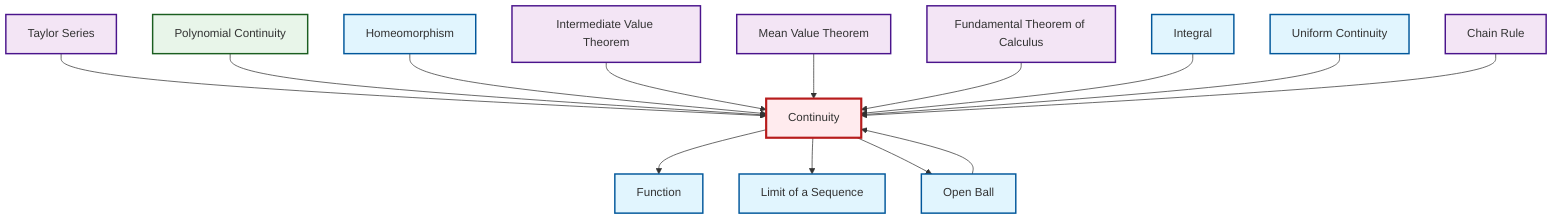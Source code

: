 graph TD
    classDef definition fill:#e1f5fe,stroke:#01579b,stroke-width:2px
    classDef theorem fill:#f3e5f5,stroke:#4a148c,stroke-width:2px
    classDef axiom fill:#fff3e0,stroke:#e65100,stroke-width:2px
    classDef example fill:#e8f5e9,stroke:#1b5e20,stroke-width:2px
    classDef current fill:#ffebee,stroke:#b71c1c,stroke-width:3px
    def-integral["Integral"]:::definition
    thm-chain-rule["Chain Rule"]:::theorem
    def-function["Function"]:::definition
    ex-polynomial-continuity["Polynomial Continuity"]:::example
    def-homeomorphism["Homeomorphism"]:::definition
    thm-intermediate-value["Intermediate Value Theorem"]:::theorem
    def-limit["Limit of a Sequence"]:::definition
    def-open-ball["Open Ball"]:::definition
    def-uniform-continuity["Uniform Continuity"]:::definition
    def-continuity["Continuity"]:::definition
    thm-mean-value["Mean Value Theorem"]:::theorem
    thm-fundamental-calculus["Fundamental Theorem of Calculus"]:::theorem
    thm-taylor-series["Taylor Series"]:::theorem
    thm-taylor-series --> def-continuity
    ex-polynomial-continuity --> def-continuity
    def-homeomorphism --> def-continuity
    def-continuity --> def-function
    def-continuity --> def-limit
    thm-intermediate-value --> def-continuity
    thm-mean-value --> def-continuity
    def-open-ball --> def-continuity
    thm-fundamental-calculus --> def-continuity
    def-continuity --> def-open-ball
    def-integral --> def-continuity
    def-uniform-continuity --> def-continuity
    thm-chain-rule --> def-continuity
    class def-continuity current